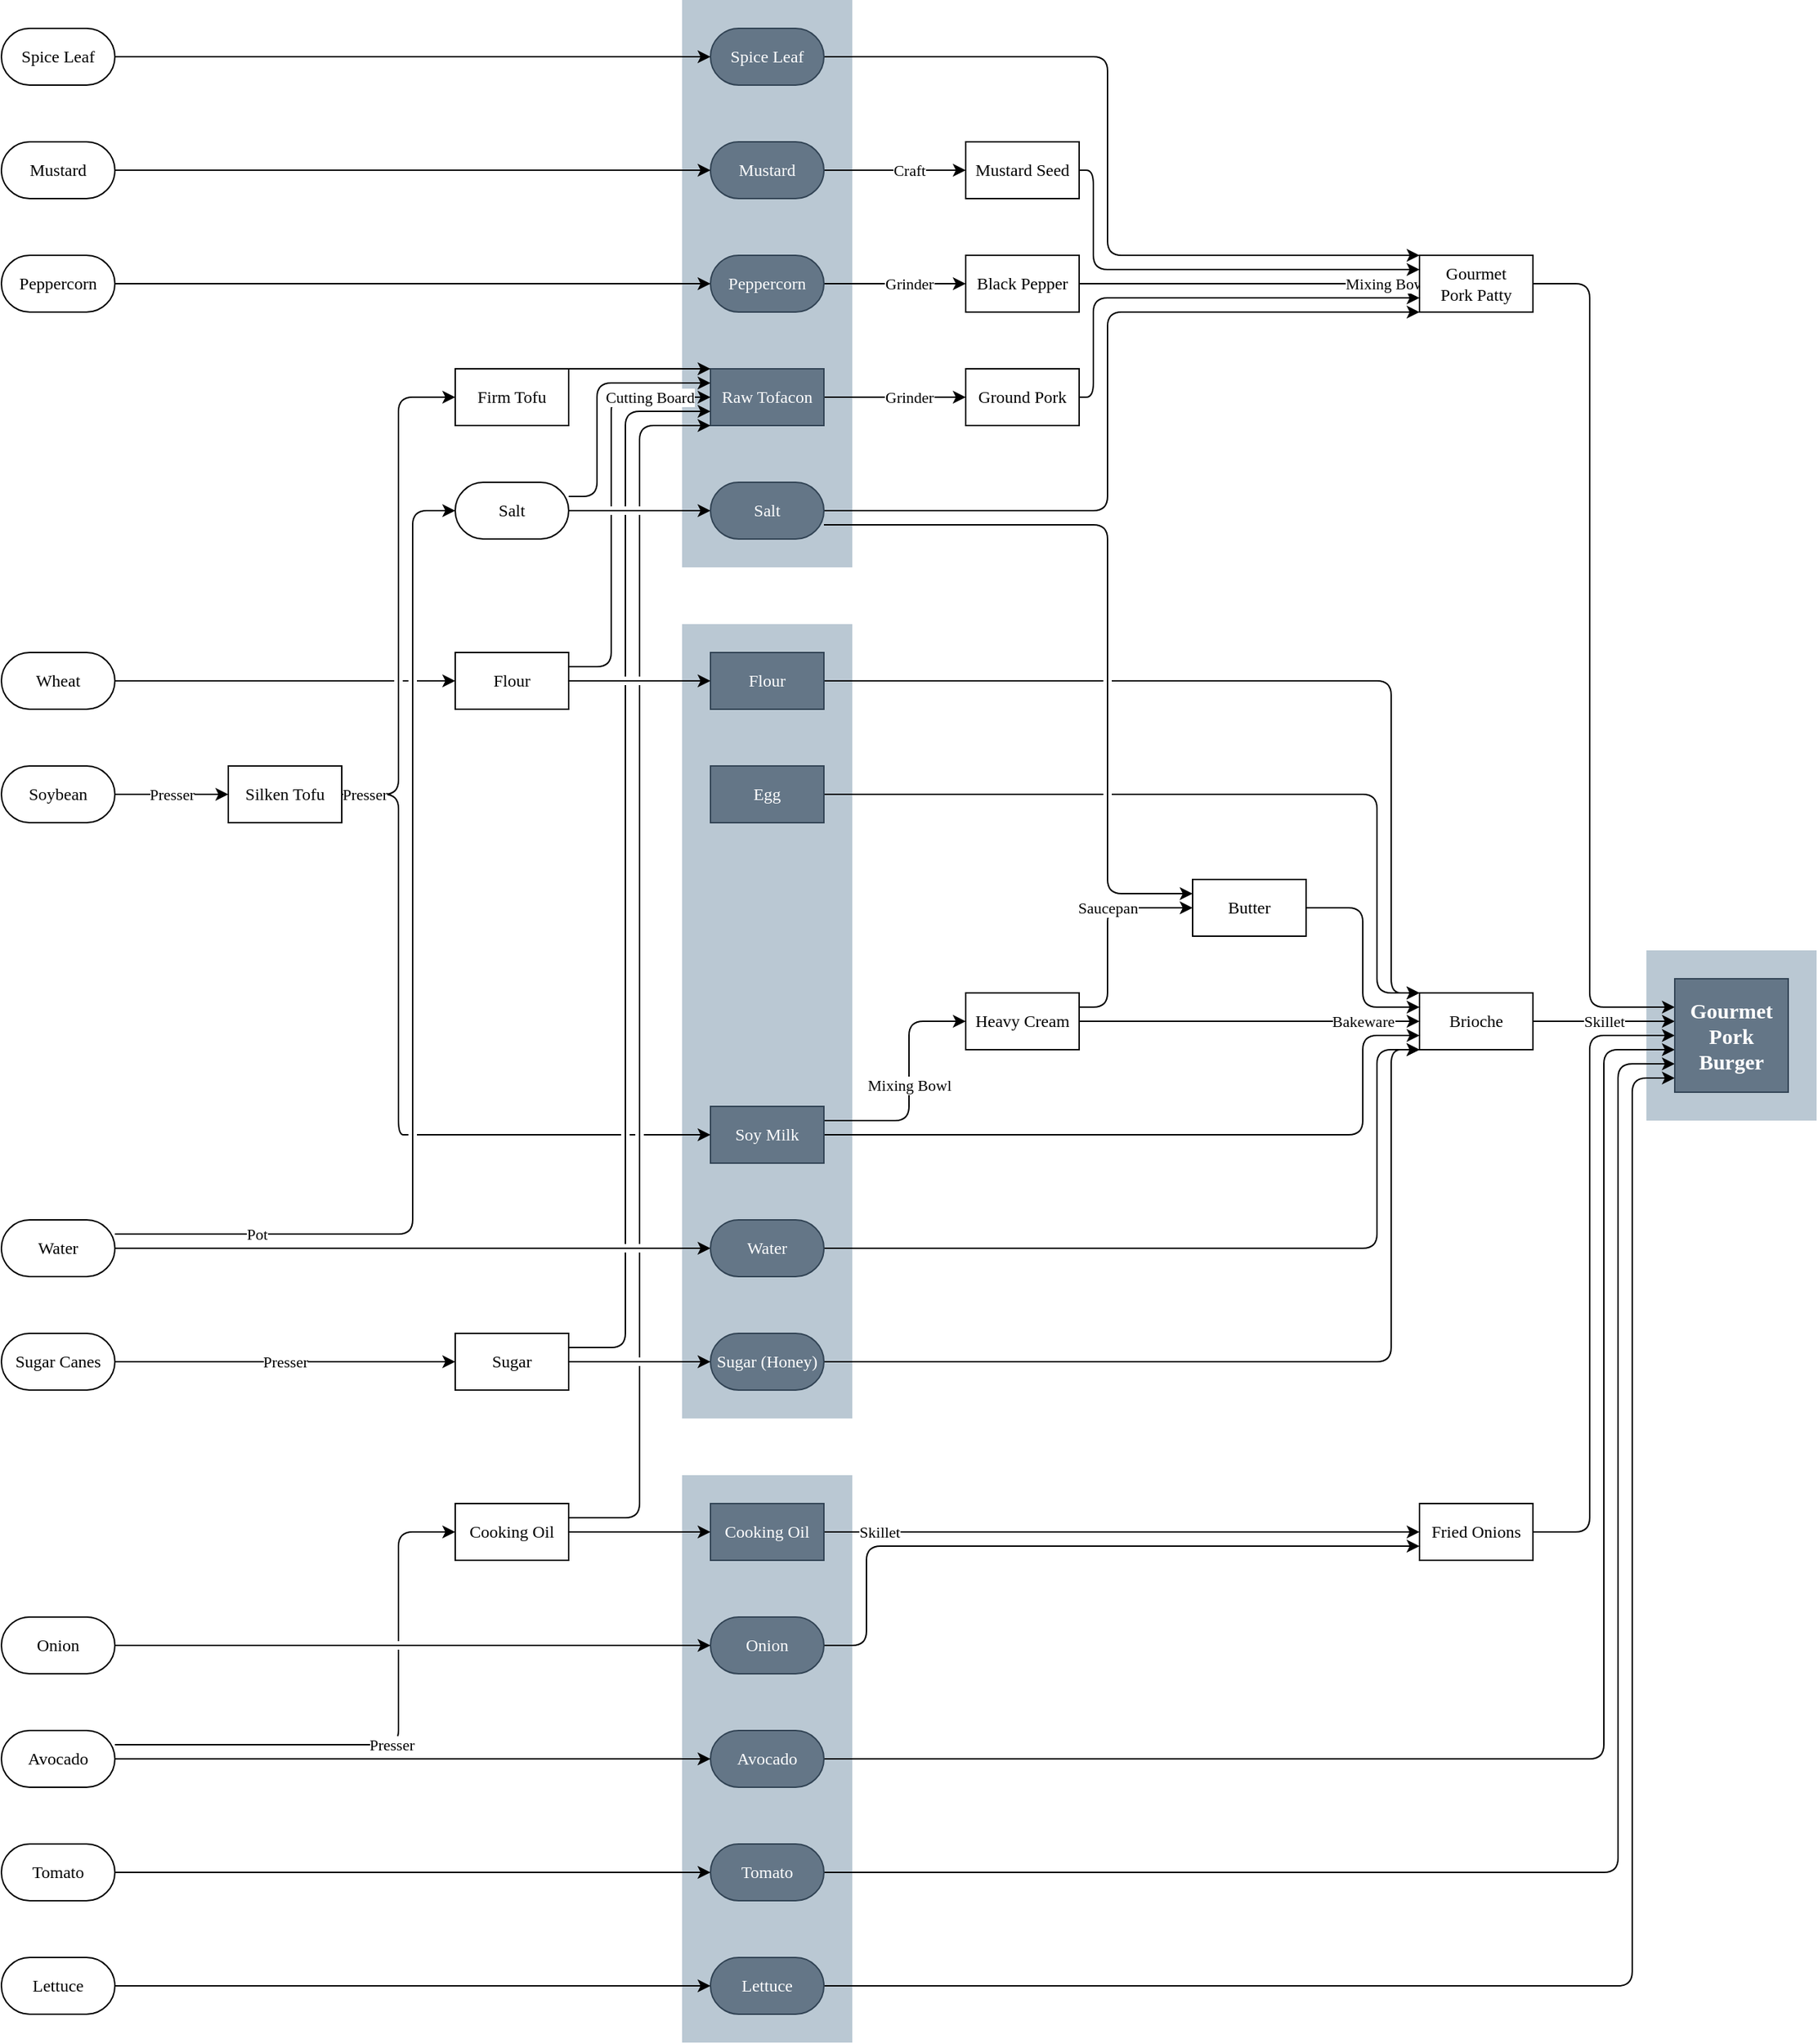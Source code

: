 <mxfile version="13.6.5" type="github" pages="2">
  <diagram id="0_YOr1Zk8zNWssAcoRDT" name="Page-1">
    <mxGraphModel dx="2827" dy="1191" grid="1" gridSize="10" guides="1" tooltips="1" connect="1" arrows="1" fold="1" page="1" pageScale="1" pageWidth="827" pageHeight="1169" math="0" shadow="0" extFonts="century gothic^https://fonts.googleapis.com/css?family=century+gothic">
      <root>
        <mxCell id="0" />
        <mxCell id="1" parent="0" />
        <mxCell id="-iTeWCBVYYt1tYyRLS01-26" value="" style="rounded=0;whiteSpace=wrap;html=1;fillColor=#bac8d3;strokeColor=none;fontFamily=century gothic;" parent="1" vertex="1">
          <mxGeometry x="-280" y="460" width="120" height="560" as="geometry" />
        </mxCell>
        <mxCell id="-iTeWCBVYYt1tYyRLS01-95" style="edgeStyle=orthogonalEdgeStyle;rounded=1;orthogonalLoop=1;jettySize=auto;html=1;fontFamily=century gothic;fontSize=11;jumpStyle=gap;" parent="1" source="-iTeWCBVYYt1tYyRLS01-75" target="-iTeWCBVYYt1tYyRLS01-19" edge="1">
          <mxGeometry relative="1" as="geometry" />
        </mxCell>
        <mxCell id="-iTeWCBVYYt1tYyRLS01-25" value="" style="rounded=0;whiteSpace=wrap;html=1;fillColor=#bac8d3;strokeColor=none;fontFamily=century gothic;" parent="1" vertex="1">
          <mxGeometry x="-280" y="20" width="120" height="400" as="geometry" />
        </mxCell>
        <mxCell id="-iTeWCBVYYt1tYyRLS01-96" style="edgeStyle=orthogonalEdgeStyle;rounded=1;orthogonalLoop=1;jettySize=auto;html=1;fontFamily=century gothic;fontSize=11;jumpStyle=gap;" parent="1" source="-iTeWCBVYYt1tYyRLS01-68" target="-iTeWCBVYYt1tYyRLS01-8" edge="1">
          <mxGeometry relative="1" as="geometry">
            <Array as="points">
              <mxPoint x="-340" y="380" />
              <mxPoint x="-340" y="380" />
            </Array>
          </mxGeometry>
        </mxCell>
        <mxCell id="-iTeWCBVYYt1tYyRLS01-46" value="" style="whiteSpace=wrap;html=1;aspect=fixed;fillColor=#bac8d3;strokeColor=none;fontFamily=century gothic;" parent="1" vertex="1">
          <mxGeometry x="400" y="690" width="120" height="120" as="geometry" />
        </mxCell>
        <mxCell id="-iTeWCBVYYt1tYyRLS01-28" value="" style="rounded=0;whiteSpace=wrap;html=1;fillColor=#bac8d3;strokeColor=none;fontFamily=century gothic;" parent="1" vertex="1">
          <mxGeometry x="-280" y="1060" width="120" height="400" as="geometry" />
        </mxCell>
        <mxCell id="02abt6Ju4ip0T6dvX8xv-6" style="edgeStyle=orthogonalEdgeStyle;rounded=1;orthogonalLoop=1;jettySize=auto;html=1;" parent="1" source="-iTeWCBVYYt1tYyRLS01-1" target="-iTeWCBVYYt1tYyRLS01-24" edge="1">
          <mxGeometry relative="1" as="geometry">
            <Array as="points">
              <mxPoint x="10" y="300" />
              <mxPoint x="10" y="230" />
            </Array>
          </mxGeometry>
        </mxCell>
        <mxCell id="-iTeWCBVYYt1tYyRLS01-1" value="&lt;div&gt;Ground Pork&lt;/div&gt;" style="rounded=0;whiteSpace=wrap;html=1;fontFamily=century gothic;" parent="1" vertex="1">
          <mxGeometry x="-80" y="280" width="80" height="40" as="geometry" />
        </mxCell>
        <mxCell id="02abt6Ju4ip0T6dvX8xv-5" value="Mixing Bowl" style="edgeStyle=orthogonalEdgeStyle;rounded=1;orthogonalLoop=1;jettySize=auto;html=1;fontFamily=century gothic;" parent="1" source="-iTeWCBVYYt1tYyRLS01-3" target="-iTeWCBVYYt1tYyRLS01-24" edge="1">
          <mxGeometry x="0.809" relative="1" as="geometry">
            <mxPoint as="offset" />
          </mxGeometry>
        </mxCell>
        <mxCell id="-iTeWCBVYYt1tYyRLS01-3" value="&lt;div&gt;Black Pepper&lt;/div&gt;" style="rounded=0;whiteSpace=wrap;html=1;fontFamily=century gothic;" parent="1" vertex="1">
          <mxGeometry x="-80" y="200" width="80" height="40" as="geometry" />
        </mxCell>
        <mxCell id="-iTeWCBVYYt1tYyRLS01-89" style="edgeStyle=orthogonalEdgeStyle;rounded=1;orthogonalLoop=1;jettySize=auto;html=1;fontFamily=century gothic;fontSize=11;jumpStyle=gap;" parent="1" source="-iTeWCBVYYt1tYyRLS01-8" target="-iTeWCBVYYt1tYyRLS01-11" edge="1">
          <mxGeometry relative="1" as="geometry">
            <Array as="points">
              <mxPoint x="20" y="390" />
              <mxPoint x="20" y="650" />
            </Array>
          </mxGeometry>
        </mxCell>
        <mxCell id="02abt6Ju4ip0T6dvX8xv-7" style="edgeStyle=orthogonalEdgeStyle;rounded=1;orthogonalLoop=1;jettySize=auto;html=1;entryX=0;entryY=1;entryDx=0;entryDy=0;" parent="1" source="-iTeWCBVYYt1tYyRLS01-8" target="-iTeWCBVYYt1tYyRLS01-24" edge="1">
          <mxGeometry relative="1" as="geometry">
            <Array as="points">
              <mxPoint x="20" y="380" />
              <mxPoint x="20" y="240" />
            </Array>
          </mxGeometry>
        </mxCell>
        <mxCell id="-iTeWCBVYYt1tYyRLS01-8" value="Salt" style="rounded=1;whiteSpace=wrap;html=1;arcSize=50;fillColor=#647687;strokeColor=#314354;fontColor=#ffffff;fontFamily=century gothic;" parent="1" vertex="1">
          <mxGeometry x="-260" y="360" width="80" height="40" as="geometry" />
        </mxCell>
        <mxCell id="-iTeWCBVYYt1tYyRLS01-38" style="edgeStyle=orthogonalEdgeStyle;rounded=1;orthogonalLoop=1;jettySize=auto;html=1;fontFamily=century gothic;jumpStyle=gap;" parent="1" source="-iTeWCBVYYt1tYyRLS01-9" target="-iTeWCBVYYt1tYyRLS01-34" edge="1">
          <mxGeometry relative="1" as="geometry">
            <Array as="points">
              <mxPoint x="220" y="500" />
              <mxPoint x="220" y="720" />
            </Array>
          </mxGeometry>
        </mxCell>
        <mxCell id="-iTeWCBVYYt1tYyRLS01-9" value="Flour" style="rounded=0;whiteSpace=wrap;html=1;fillColor=#647687;strokeColor=#314354;fontColor=#ffffff;fontFamily=century gothic;" parent="1" vertex="1">
          <mxGeometry x="-260" y="480" width="80" height="40" as="geometry" />
        </mxCell>
        <mxCell id="-iTeWCBVYYt1tYyRLS01-37" style="edgeStyle=orthogonalEdgeStyle;rounded=1;orthogonalLoop=1;jettySize=auto;html=1;fontFamily=century gothic;jumpStyle=gap;" parent="1" source="-iTeWCBVYYt1tYyRLS01-10" target="-iTeWCBVYYt1tYyRLS01-34" edge="1">
          <mxGeometry relative="1" as="geometry">
            <Array as="points">
              <mxPoint x="210" y="580" />
              <mxPoint x="210" y="720" />
            </Array>
          </mxGeometry>
        </mxCell>
        <mxCell id="-iTeWCBVYYt1tYyRLS01-10" value="Egg" style="rounded=0;whiteSpace=wrap;html=1;fillColor=#647687;strokeColor=#314354;fontColor=#ffffff;fontFamily=century gothic;" parent="1" vertex="1">
          <mxGeometry x="-260" y="560" width="80" height="40" as="geometry" />
        </mxCell>
        <mxCell id="-iTeWCBVYYt1tYyRLS01-36" style="edgeStyle=orthogonalEdgeStyle;rounded=1;orthogonalLoop=1;jettySize=auto;html=1;fontFamily=century gothic;jumpStyle=gap;" parent="1" source="-iTeWCBVYYt1tYyRLS01-11" target="-iTeWCBVYYt1tYyRLS01-34" edge="1">
          <mxGeometry relative="1" as="geometry">
            <Array as="points">
              <mxPoint x="200" y="660" />
              <mxPoint x="200" y="730" />
            </Array>
          </mxGeometry>
        </mxCell>
        <mxCell id="-iTeWCBVYYt1tYyRLS01-11" value="Butter" style="rounded=0;whiteSpace=wrap;html=1;fontFamily=century gothic;" parent="1" vertex="1">
          <mxGeometry x="80" y="640" width="80" height="40" as="geometry" />
        </mxCell>
        <mxCell id="-iTeWCBVYYt1tYyRLS01-35" value="Bakeware" style="edgeStyle=orthogonalEdgeStyle;rounded=1;orthogonalLoop=1;jettySize=auto;html=1;fontFamily=century gothic;jumpStyle=gap;" parent="1" source="-iTeWCBVYYt1tYyRLS01-12" target="-iTeWCBVYYt1tYyRLS01-34" edge="1">
          <mxGeometry x="0.667" relative="1" as="geometry">
            <mxPoint as="offset" />
          </mxGeometry>
        </mxCell>
        <mxCell id="-iTeWCBVYYt1tYyRLS01-88" value="Saucepan" style="edgeStyle=orthogonalEdgeStyle;rounded=1;orthogonalLoop=1;jettySize=auto;html=1;fontFamily=century gothic;fontSize=11;jumpStyle=gap;" parent="1" source="-iTeWCBVYYt1tYyRLS01-12" target="-iTeWCBVYYt1tYyRLS01-11" edge="1">
          <mxGeometry x="0.2" relative="1" as="geometry">
            <Array as="points">
              <mxPoint x="20" y="730" />
              <mxPoint x="20" y="660" />
            </Array>
            <mxPoint as="offset" />
          </mxGeometry>
        </mxCell>
        <mxCell id="-iTeWCBVYYt1tYyRLS01-12" value="Heavy Cream" style="rounded=0;whiteSpace=wrap;html=1;fontFamily=century gothic;" parent="1" vertex="1">
          <mxGeometry x="-80" y="720" width="80" height="40" as="geometry" />
        </mxCell>
        <mxCell id="-iTeWCBVYYt1tYyRLS01-39" style="edgeStyle=orthogonalEdgeStyle;rounded=1;orthogonalLoop=1;jettySize=auto;html=1;fontFamily=century gothic;jumpStyle=gap;" parent="1" source="-iTeWCBVYYt1tYyRLS01-13" target="-iTeWCBVYYt1tYyRLS01-34" edge="1">
          <mxGeometry relative="1" as="geometry">
            <Array as="points">
              <mxPoint x="200" y="820" />
              <mxPoint x="200" y="750" />
            </Array>
          </mxGeometry>
        </mxCell>
        <mxCell id="-iTeWCBVYYt1tYyRLS01-87" value="Mixing Bowl" style="edgeStyle=orthogonalEdgeStyle;rounded=1;orthogonalLoop=1;jettySize=auto;html=1;fontFamily=century gothic;fontSize=11;jumpStyle=gap;" parent="1" source="-iTeWCBVYYt1tYyRLS01-13" target="-iTeWCBVYYt1tYyRLS01-12" edge="1">
          <mxGeometry relative="1" as="geometry">
            <Array as="points">
              <mxPoint x="-120" y="810" />
              <mxPoint x="-120" y="740" />
            </Array>
          </mxGeometry>
        </mxCell>
        <mxCell id="-iTeWCBVYYt1tYyRLS01-13" value="Soy Milk" style="rounded=0;whiteSpace=wrap;html=1;fillColor=#647687;strokeColor=#314354;fontColor=#ffffff;fontFamily=century gothic;" parent="1" vertex="1">
          <mxGeometry x="-260" y="800" width="80" height="40" as="geometry" />
        </mxCell>
        <mxCell id="-iTeWCBVYYt1tYyRLS01-41" style="edgeStyle=orthogonalEdgeStyle;rounded=1;orthogonalLoop=1;jettySize=auto;html=1;fontFamily=century gothic;jumpStyle=gap;" parent="1" source="-iTeWCBVYYt1tYyRLS01-91" target="-iTeWCBVYYt1tYyRLS01-34" edge="1">
          <mxGeometry relative="1" as="geometry">
            <mxPoint x="-180" y="980" as="sourcePoint" />
            <Array as="points">
              <mxPoint x="220" y="980" />
              <mxPoint x="220" y="760" />
            </Array>
          </mxGeometry>
        </mxCell>
        <mxCell id="-iTeWCBVYYt1tYyRLS01-44" style="edgeStyle=orthogonalEdgeStyle;rounded=1;orthogonalLoop=1;jettySize=auto;html=1;fontFamily=century gothic;jumpStyle=gap;" parent="1" source="-iTeWCBVYYt1tYyRLS01-16" target="-iTeWCBVYYt1tYyRLS01-42" edge="1">
          <mxGeometry relative="1" as="geometry">
            <Array as="points">
              <mxPoint x="60" y="1100" />
              <mxPoint x="60" y="1100" />
            </Array>
          </mxGeometry>
        </mxCell>
        <mxCell id="-iTeWCBVYYt1tYyRLS01-16" value="Cooking Oil" style="rounded=0;whiteSpace=wrap;html=1;fillColor=#647687;strokeColor=#314354;fontColor=#ffffff;fontFamily=century gothic;" parent="1" vertex="1">
          <mxGeometry x="-260" y="1080" width="80" height="40" as="geometry" />
        </mxCell>
        <mxCell id="-iTeWCBVYYt1tYyRLS01-40" style="edgeStyle=orthogonalEdgeStyle;rounded=1;orthogonalLoop=1;jettySize=auto;html=1;fontFamily=century gothic;jumpStyle=gap;" parent="1" source="-iTeWCBVYYt1tYyRLS01-19" target="-iTeWCBVYYt1tYyRLS01-34" edge="1">
          <mxGeometry relative="1" as="geometry">
            <Array as="points">
              <mxPoint x="210" y="900" />
              <mxPoint x="210" y="760" />
            </Array>
          </mxGeometry>
        </mxCell>
        <mxCell id="-iTeWCBVYYt1tYyRLS01-19" value="Water" style="rounded=1;whiteSpace=wrap;html=1;arcSize=50;fillColor=#647687;strokeColor=#314354;fontColor=#ffffff;fontFamily=century gothic;" parent="1" vertex="1">
          <mxGeometry x="-260" y="880" width="80" height="40" as="geometry" />
        </mxCell>
        <mxCell id="-iTeWCBVYYt1tYyRLS01-43" value="Skillet" style="edgeStyle=orthogonalEdgeStyle;rounded=1;orthogonalLoop=1;jettySize=auto;html=1;fontFamily=century gothic;jumpStyle=gap;" parent="1" source="-iTeWCBVYYt1tYyRLS01-20" target="-iTeWCBVYYt1tYyRLS01-42" edge="1">
          <mxGeometry x="-0.551" y="10" relative="1" as="geometry">
            <Array as="points">
              <mxPoint x="-150" y="1180" />
              <mxPoint x="-150" y="1110" />
            </Array>
            <mxPoint x="-1" as="offset" />
          </mxGeometry>
        </mxCell>
        <mxCell id="-iTeWCBVYYt1tYyRLS01-20" value="Onion" style="rounded=1;whiteSpace=wrap;html=1;arcSize=50;fillColor=#647687;strokeColor=#314354;fontColor=#ffffff;fontFamily=century gothic;" parent="1" vertex="1">
          <mxGeometry x="-260" y="1160" width="80" height="40" as="geometry" />
        </mxCell>
        <mxCell id="-iTeWCBVYYt1tYyRLS01-52" style="edgeStyle=orthogonalEdgeStyle;rounded=1;orthogonalLoop=1;jettySize=auto;html=1;fontFamily=century gothic;fontSize=15;jumpStyle=gap;" parent="1" source="-iTeWCBVYYt1tYyRLS01-21" target="-iTeWCBVYYt1tYyRLS01-48" edge="1">
          <mxGeometry relative="1" as="geometry">
            <Array as="points">
              <mxPoint x="370" y="1260" />
              <mxPoint x="370" y="760" />
            </Array>
          </mxGeometry>
        </mxCell>
        <mxCell id="-iTeWCBVYYt1tYyRLS01-21" value="Avocado" style="rounded=1;whiteSpace=wrap;html=1;arcSize=50;fillColor=#647687;strokeColor=#314354;fontColor=#ffffff;fontFamily=century gothic;" parent="1" vertex="1">
          <mxGeometry x="-260" y="1240" width="80" height="40" as="geometry" />
        </mxCell>
        <mxCell id="-iTeWCBVYYt1tYyRLS01-53" style="edgeStyle=orthogonalEdgeStyle;rounded=1;orthogonalLoop=1;jettySize=auto;html=1;fontFamily=century gothic;fontSize=15;jumpStyle=gap;" parent="1" source="-iTeWCBVYYt1tYyRLS01-22" target="-iTeWCBVYYt1tYyRLS01-48" edge="1">
          <mxGeometry relative="1" as="geometry">
            <Array as="points">
              <mxPoint x="380" y="1340" />
              <mxPoint x="380" y="770" />
            </Array>
          </mxGeometry>
        </mxCell>
        <mxCell id="-iTeWCBVYYt1tYyRLS01-22" value="Tomato" style="rounded=1;whiteSpace=wrap;html=1;arcSize=50;fillColor=#647687;strokeColor=#314354;fontColor=#ffffff;fontFamily=century gothic;" parent="1" vertex="1">
          <mxGeometry x="-260" y="1320" width="80" height="40" as="geometry" />
        </mxCell>
        <mxCell id="-iTeWCBVYYt1tYyRLS01-54" style="edgeStyle=orthogonalEdgeStyle;rounded=1;orthogonalLoop=1;jettySize=auto;html=1;fontFamily=century gothic;fontSize=15;jumpStyle=gap;" parent="1" source="-iTeWCBVYYt1tYyRLS01-23" target="-iTeWCBVYYt1tYyRLS01-48" edge="1">
          <mxGeometry relative="1" as="geometry">
            <Array as="points">
              <mxPoint x="390" y="1420" />
              <mxPoint x="390" y="780" />
            </Array>
          </mxGeometry>
        </mxCell>
        <mxCell id="-iTeWCBVYYt1tYyRLS01-23" value="Lettuce" style="rounded=1;whiteSpace=wrap;html=1;arcSize=50;fillColor=#647687;strokeColor=#314354;fontColor=#ffffff;fontFamily=century gothic;" parent="1" vertex="1">
          <mxGeometry x="-260" y="1400" width="80" height="40" as="geometry" />
        </mxCell>
        <mxCell id="-iTeWCBVYYt1tYyRLS01-50" style="edgeStyle=orthogonalEdgeStyle;rounded=1;orthogonalLoop=1;jettySize=auto;html=1;fontFamily=century gothic;fontSize=15;jumpStyle=gap;" parent="1" source="-iTeWCBVYYt1tYyRLS01-24" target="-iTeWCBVYYt1tYyRLS01-48" edge="1">
          <mxGeometry relative="1" as="geometry">
            <Array as="points">
              <mxPoint x="360" y="220" />
              <mxPoint x="360" y="730" />
            </Array>
          </mxGeometry>
        </mxCell>
        <mxCell id="-iTeWCBVYYt1tYyRLS01-24" value="&lt;div&gt;Gourmet &lt;br&gt;&lt;/div&gt;&lt;div&gt;Pork Patty&lt;/div&gt;" style="rounded=0;whiteSpace=wrap;html=1;fontFamily=century gothic;" parent="1" vertex="1">
          <mxGeometry x="240" y="200" width="80" height="40" as="geometry" />
        </mxCell>
        <mxCell id="-iTeWCBVYYt1tYyRLS01-49" value="Skillet" style="edgeStyle=orthogonalEdgeStyle;rounded=1;orthogonalLoop=1;jettySize=auto;html=1;fontFamily=century gothic;fontSize=11;jumpStyle=gap;" parent="1" source="-iTeWCBVYYt1tYyRLS01-34" target="-iTeWCBVYYt1tYyRLS01-48" edge="1">
          <mxGeometry relative="1" as="geometry">
            <Array as="points">
              <mxPoint x="400" y="740" />
              <mxPoint x="400" y="740" />
            </Array>
          </mxGeometry>
        </mxCell>
        <mxCell id="-iTeWCBVYYt1tYyRLS01-34" value="Brioche" style="rounded=0;whiteSpace=wrap;html=1;fontFamily=century gothic;" parent="1" vertex="1">
          <mxGeometry x="240" y="720" width="80" height="40" as="geometry" />
        </mxCell>
        <mxCell id="-iTeWCBVYYt1tYyRLS01-51" value="" style="edgeStyle=orthogonalEdgeStyle;rounded=1;orthogonalLoop=1;jettySize=auto;html=1;fontFamily=century gothic;fontSize=15;jumpStyle=gap;" parent="1" source="-iTeWCBVYYt1tYyRLS01-42" target="-iTeWCBVYYt1tYyRLS01-48" edge="1">
          <mxGeometry relative="1" as="geometry">
            <Array as="points">
              <mxPoint x="360" y="1100" />
              <mxPoint x="360" y="750" />
            </Array>
          </mxGeometry>
        </mxCell>
        <mxCell id="-iTeWCBVYYt1tYyRLS01-42" value="Fried Onions" style="rounded=0;whiteSpace=wrap;html=1;fontFamily=century gothic;" parent="1" vertex="1">
          <mxGeometry x="240" y="1080" width="80" height="40" as="geometry" />
        </mxCell>
        <mxCell id="-iTeWCBVYYt1tYyRLS01-48" value="&lt;div&gt;Gourmet &lt;br&gt;&lt;/div&gt;&lt;div&gt;Pork &lt;br&gt;&lt;/div&gt;&lt;div&gt;Burger&lt;/div&gt;" style="whiteSpace=wrap;html=1;aspect=fixed;fillColor=#647687;strokeColor=#314354;fontColor=#ffffff;fontFamily=century gothic;fontSize=15;fontStyle=1" parent="1" vertex="1">
          <mxGeometry x="420" y="710" width="80" height="80" as="geometry" />
        </mxCell>
        <mxCell id="-iTeWCBVYYt1tYyRLS01-58" value="Grinder" style="edgeStyle=orthogonalEdgeStyle;rounded=1;orthogonalLoop=1;jettySize=auto;html=1;fontFamily=century gothic;fontSize=11;jumpStyle=gap;" parent="1" source="-iTeWCBVYYt1tYyRLS01-56" target="-iTeWCBVYYt1tYyRLS01-1" edge="1">
          <mxGeometry x="0.2" relative="1" as="geometry">
            <mxPoint as="offset" />
          </mxGeometry>
        </mxCell>
        <mxCell id="-iTeWCBVYYt1tYyRLS01-56" value="Raw Tofacon" style="rounded=0;whiteSpace=wrap;html=1;fontFamily=century gothic;fillColor=#647687;strokeColor=#314354;fontColor=#ffffff;" parent="1" vertex="1">
          <mxGeometry x="-260" y="280" width="80" height="40" as="geometry" />
        </mxCell>
        <mxCell id="02abt6Ju4ip0T6dvX8xv-3" style="edgeStyle=orthogonalEdgeStyle;rounded=1;orthogonalLoop=1;jettySize=auto;html=1;entryX=0;entryY=0;entryDx=0;entryDy=0;" parent="1" source="-iTeWCBVYYt1tYyRLS01-57" target="-iTeWCBVYYt1tYyRLS01-24" edge="1">
          <mxGeometry relative="1" as="geometry">
            <Array as="points">
              <mxPoint x="20" y="60" />
              <mxPoint x="20" y="200" />
            </Array>
          </mxGeometry>
        </mxCell>
        <mxCell id="-iTeWCBVYYt1tYyRLS01-57" value="Spice Leaf" style="rounded=1;whiteSpace=wrap;html=1;arcSize=50;fillColor=#647687;strokeColor=#314354;fontColor=#ffffff;fontFamily=century gothic;" parent="1" vertex="1">
          <mxGeometry x="-260" y="40" width="80" height="40" as="geometry" />
        </mxCell>
        <mxCell id="-iTeWCBVYYt1tYyRLS01-60" value="Grinder" style="edgeStyle=orthogonalEdgeStyle;rounded=1;orthogonalLoop=1;jettySize=auto;html=1;fontFamily=century gothic;fontSize=11;jumpStyle=gap;" parent="1" source="-iTeWCBVYYt1tYyRLS01-114" target="-iTeWCBVYYt1tYyRLS01-3" edge="1">
          <mxGeometry x="0.2" relative="1" as="geometry">
            <mxPoint x="-200" y="220" as="sourcePoint" />
            <mxPoint as="offset" />
          </mxGeometry>
        </mxCell>
        <mxCell id="-iTeWCBVYYt1tYyRLS01-62" value="Craft" style="edgeStyle=orthogonalEdgeStyle;rounded=1;orthogonalLoop=1;jettySize=auto;html=1;fontFamily=century gothic;fontSize=11;jumpStyle=gap;" parent="1" source="-iTeWCBVYYt1tYyRLS01-84" target="-iTeWCBVYYt1tYyRLS01-5" edge="1">
          <mxGeometry x="0.2" relative="1" as="geometry">
            <mxPoint x="-370" y="140" as="sourcePoint" />
            <mxPoint as="offset" />
          </mxGeometry>
        </mxCell>
        <mxCell id="-iTeWCBVYYt1tYyRLS01-69" value="" style="edgeStyle=orthogonalEdgeStyle;rounded=1;orthogonalLoop=1;jettySize=auto;html=1;fontFamily=century gothic;fontSize=11;jumpStyle=gap;" parent="1" source="-iTeWCBVYYt1tYyRLS01-63" target="-iTeWCBVYYt1tYyRLS01-56" edge="1">
          <mxGeometry x="0.75" relative="1" as="geometry">
            <Array as="points">
              <mxPoint x="-350" y="280" />
              <mxPoint x="-350" y="280" />
            </Array>
            <mxPoint as="offset" />
          </mxGeometry>
        </mxCell>
        <mxCell id="-iTeWCBVYYt1tYyRLS01-63" value="Firm Tofu" style="rounded=0;whiteSpace=wrap;html=1;fontFamily=century gothic;" parent="1" vertex="1">
          <mxGeometry x="-440" y="280" width="80" height="40" as="geometry" />
        </mxCell>
        <mxCell id="-iTeWCBVYYt1tYyRLS01-118" style="edgeStyle=orthogonalEdgeStyle;rounded=1;jumpStyle=gap;orthogonalLoop=1;jettySize=auto;html=1;fontFamily=century gothic;fontSize=11;" parent="1" source="-iTeWCBVYYt1tYyRLS01-66" target="-iTeWCBVYYt1tYyRLS01-9" edge="1">
          <mxGeometry relative="1" as="geometry" />
        </mxCell>
        <mxCell id="-iTeWCBVYYt1tYyRLS01-66" value="Flour" style="rounded=0;whiteSpace=wrap;html=1;fontFamily=century gothic;" parent="1" vertex="1">
          <mxGeometry x="-440" y="480" width="80" height="40" as="geometry" />
        </mxCell>
        <mxCell id="-iTeWCBVYYt1tYyRLS01-73" style="edgeStyle=orthogonalEdgeStyle;rounded=1;orthogonalLoop=1;jettySize=auto;html=1;fontFamily=century gothic;fontSize=11;jumpStyle=gap;" parent="1" source="-iTeWCBVYYt1tYyRLS01-67" target="-iTeWCBVYYt1tYyRLS01-56" edge="1">
          <mxGeometry relative="1" as="geometry">
            <Array as="points">
              <mxPoint x="-320" y="970" />
              <mxPoint x="-320" y="310" />
            </Array>
          </mxGeometry>
        </mxCell>
        <mxCell id="-iTeWCBVYYt1tYyRLS01-71" value="" style="edgeStyle=orthogonalEdgeStyle;rounded=1;orthogonalLoop=1;jettySize=auto;html=1;fontFamily=century gothic;fontSize=11;jumpStyle=gap;" parent="1" source="-iTeWCBVYYt1tYyRLS01-68" target="-iTeWCBVYYt1tYyRLS01-56" edge="1">
          <mxGeometry x="0.795" relative="1" as="geometry">
            <Array as="points">
              <mxPoint x="-340" y="370" />
              <mxPoint x="-340" y="290" />
            </Array>
            <mxPoint as="offset" />
          </mxGeometry>
        </mxCell>
        <mxCell id="-iTeWCBVYYt1tYyRLS01-68" value="Salt" style="rounded=1;whiteSpace=wrap;html=1;arcSize=50;fontFamily=century gothic;" parent="1" vertex="1">
          <mxGeometry x="-440" y="360" width="80" height="40" as="geometry" />
        </mxCell>
        <mxCell id="-iTeWCBVYYt1tYyRLS01-97" value="Pot" style="edgeStyle=orthogonalEdgeStyle;rounded=1;orthogonalLoop=1;jettySize=auto;html=1;fontFamily=century gothic;fontSize=11;jumpStyle=gap;" parent="1" source="-iTeWCBVYYt1tYyRLS01-75" target="-iTeWCBVYYt1tYyRLS01-68" edge="1">
          <mxGeometry x="-0.733" relative="1" as="geometry">
            <Array as="points">
              <mxPoint x="-470" y="890" />
              <mxPoint x="-470" y="380" />
            </Array>
            <mxPoint as="offset" />
          </mxGeometry>
        </mxCell>
        <mxCell id="-iTeWCBVYYt1tYyRLS01-75" value="Water" style="rounded=1;whiteSpace=wrap;html=1;arcSize=50;fontFamily=century gothic;" parent="1" vertex="1">
          <mxGeometry x="-760" y="880" width="80" height="40" as="geometry" />
        </mxCell>
        <mxCell id="-iTeWCBVYYt1tYyRLS01-76" value="Soybean" style="rounded=1;whiteSpace=wrap;html=1;arcSize=50;fontFamily=century gothic;" parent="1" vertex="1">
          <mxGeometry x="-760" y="560" width="80" height="40" as="geometry" />
        </mxCell>
        <mxCell id="-iTeWCBVYYt1tYyRLS01-77" value="Presser" style="edgeStyle=orthogonalEdgeStyle;rounded=1;orthogonalLoop=1;jettySize=auto;html=1;startSize=0;jumpStyle=gap;fontFamily=century gothic;" parent="1" source="-iTeWCBVYYt1tYyRLS01-76" target="-iTeWCBVYYt1tYyRLS01-79" edge="1">
          <mxGeometry relative="1" as="geometry">
            <mxPoint x="-680" y="620" as="sourcePoint" />
          </mxGeometry>
        </mxCell>
        <mxCell id="-iTeWCBVYYt1tYyRLS01-78" style="edgeStyle=orthogonalEdgeStyle;rounded=1;orthogonalLoop=1;jettySize=auto;html=1;startSize=0;jumpStyle=gap;fontFamily=century gothic;" parent="1" source="-iTeWCBVYYt1tYyRLS01-79" target="-iTeWCBVYYt1tYyRLS01-63" edge="1">
          <mxGeometry relative="1" as="geometry">
            <mxPoint x="-499.941" y="340" as="targetPoint" />
            <Array as="points">
              <mxPoint x="-480" y="580" />
              <mxPoint x="-480" y="300" />
            </Array>
          </mxGeometry>
        </mxCell>
        <mxCell id="-iTeWCBVYYt1tYyRLS01-79" value="Silken Tofu" style="rounded=0;whiteSpace=wrap;html=1;startSize=0;fontFamily=century gothic;" parent="1" vertex="1">
          <mxGeometry x="-600" y="560" width="80" height="40" as="geometry" />
        </mxCell>
        <mxCell id="-iTeWCBVYYt1tYyRLS01-84" value="Mustard" style="rounded=1;whiteSpace=wrap;html=1;arcSize=50;fontFamily=century gothic;fillColor=#647687;strokeColor=#314354;fontColor=#ffffff;" parent="1" vertex="1">
          <mxGeometry x="-260" y="120" width="80" height="40" as="geometry" />
        </mxCell>
        <mxCell id="02abt6Ju4ip0T6dvX8xv-4" style="edgeStyle=orthogonalEdgeStyle;rounded=1;orthogonalLoop=1;jettySize=auto;html=1;entryX=0;entryY=0.25;entryDx=0;entryDy=0;" parent="1" source="-iTeWCBVYYt1tYyRLS01-5" target="-iTeWCBVYYt1tYyRLS01-24" edge="1">
          <mxGeometry relative="1" as="geometry">
            <Array as="points">
              <mxPoint x="10" y="140" />
              <mxPoint x="10" y="210" />
            </Array>
          </mxGeometry>
        </mxCell>
        <mxCell id="-iTeWCBVYYt1tYyRLS01-5" value="Mustard Seed" style="rounded=0;whiteSpace=wrap;html=1;fontFamily=century gothic;" parent="1" vertex="1">
          <mxGeometry x="-80" y="120" width="80" height="40" as="geometry" />
        </mxCell>
        <mxCell id="-iTeWCBVYYt1tYyRLS01-91" value="Sugar (Honey)" style="rounded=1;whiteSpace=wrap;html=1;arcSize=50;fillColor=#647687;strokeColor=#314354;fontColor=#ffffff;fontFamily=century gothic;" parent="1" vertex="1">
          <mxGeometry x="-260" y="960" width="80" height="40" as="geometry" />
        </mxCell>
        <mxCell id="-iTeWCBVYYt1tYyRLS01-94" value="" style="edgeStyle=orthogonalEdgeStyle;rounded=1;orthogonalLoop=1;jettySize=auto;html=1;fontFamily=century gothic;fontSize=11;jumpStyle=gap;" parent="1" source="-iTeWCBVYYt1tYyRLS01-67" target="-iTeWCBVYYt1tYyRLS01-91" edge="1">
          <mxGeometry x="-0.931" relative="1" as="geometry">
            <mxPoint as="offset" />
          </mxGeometry>
        </mxCell>
        <mxCell id="-iTeWCBVYYt1tYyRLS01-93" value="Sugar Canes" style="rounded=1;whiteSpace=wrap;html=1;arcSize=50;fontFamily=century gothic;" parent="1" vertex="1">
          <mxGeometry x="-760" y="960" width="80" height="40" as="geometry" />
        </mxCell>
        <mxCell id="-iTeWCBVYYt1tYyRLS01-108" style="edgeStyle=orthogonalEdgeStyle;rounded=1;orthogonalLoop=1;jettySize=auto;html=1;fontFamily=century gothic;fontSize=11;jumpStyle=gap;" parent="1" source="-iTeWCBVYYt1tYyRLS01-99" target="-iTeWCBVYYt1tYyRLS01-20" edge="1">
          <mxGeometry relative="1" as="geometry" />
        </mxCell>
        <mxCell id="-iTeWCBVYYt1tYyRLS01-99" value="Onion" style="rounded=1;whiteSpace=wrap;html=1;arcSize=50;fontFamily=century gothic;" parent="1" vertex="1">
          <mxGeometry x="-760" y="1160" width="80" height="40" as="geometry" />
        </mxCell>
        <mxCell id="-iTeWCBVYYt1tYyRLS01-105" value="Presser" style="edgeStyle=orthogonalEdgeStyle;rounded=1;orthogonalLoop=1;jettySize=auto;html=1;fontFamily=century gothic;fontSize=11;jumpStyle=gap;" parent="1" source="-iTeWCBVYYt1tYyRLS01-100" target="-iTeWCBVYYt1tYyRLS01-103" edge="1">
          <mxGeometry relative="1" as="geometry">
            <Array as="points">
              <mxPoint x="-480" y="1250" />
              <mxPoint x="-480" y="1100" />
            </Array>
          </mxGeometry>
        </mxCell>
        <mxCell id="-iTeWCBVYYt1tYyRLS01-109" style="edgeStyle=orthogonalEdgeStyle;rounded=1;orthogonalLoop=1;jettySize=auto;html=1;fontFamily=century gothic;fontSize=11;jumpStyle=gap;" parent="1" source="-iTeWCBVYYt1tYyRLS01-100" target="-iTeWCBVYYt1tYyRLS01-21" edge="1">
          <mxGeometry relative="1" as="geometry" />
        </mxCell>
        <mxCell id="-iTeWCBVYYt1tYyRLS01-100" value="Avocado" style="rounded=1;whiteSpace=wrap;html=1;arcSize=50;fontFamily=century gothic;" parent="1" vertex="1">
          <mxGeometry x="-760" y="1240" width="80" height="40" as="geometry" />
        </mxCell>
        <mxCell id="-iTeWCBVYYt1tYyRLS01-110" style="edgeStyle=orthogonalEdgeStyle;rounded=1;orthogonalLoop=1;jettySize=auto;html=1;fontFamily=century gothic;fontSize=11;jumpStyle=gap;" parent="1" source="-iTeWCBVYYt1tYyRLS01-101" target="-iTeWCBVYYt1tYyRLS01-22" edge="1">
          <mxGeometry relative="1" as="geometry" />
        </mxCell>
        <mxCell id="-iTeWCBVYYt1tYyRLS01-101" value="Tomato" style="rounded=1;whiteSpace=wrap;html=1;arcSize=50;fontFamily=century gothic;" parent="1" vertex="1">
          <mxGeometry x="-760" y="1320" width="80" height="40" as="geometry" />
        </mxCell>
        <mxCell id="-iTeWCBVYYt1tYyRLS01-111" style="edgeStyle=orthogonalEdgeStyle;rounded=1;orthogonalLoop=1;jettySize=auto;html=1;fontFamily=century gothic;fontSize=11;jumpStyle=gap;" parent="1" source="-iTeWCBVYYt1tYyRLS01-102" target="-iTeWCBVYYt1tYyRLS01-23" edge="1">
          <mxGeometry relative="1" as="geometry" />
        </mxCell>
        <mxCell id="-iTeWCBVYYt1tYyRLS01-102" value="Lettuce" style="rounded=1;whiteSpace=wrap;html=1;arcSize=50;fontFamily=century gothic;" parent="1" vertex="1">
          <mxGeometry x="-760" y="1400" width="80" height="40" as="geometry" />
        </mxCell>
        <mxCell id="-iTeWCBVYYt1tYyRLS01-106" style="edgeStyle=orthogonalEdgeStyle;rounded=1;orthogonalLoop=1;jettySize=auto;html=1;fontFamily=century gothic;fontSize=11;jumpStyle=gap;" parent="1" source="-iTeWCBVYYt1tYyRLS01-103" target="-iTeWCBVYYt1tYyRLS01-16" edge="1">
          <mxGeometry relative="1" as="geometry" />
        </mxCell>
        <mxCell id="-iTeWCBVYYt1tYyRLS01-107" style="edgeStyle=orthogonalEdgeStyle;rounded=1;orthogonalLoop=1;jettySize=auto;html=1;fontFamily=century gothic;fontSize=11;jumpStyle=gap;" parent="1" source="-iTeWCBVYYt1tYyRLS01-103" target="-iTeWCBVYYt1tYyRLS01-56" edge="1">
          <mxGeometry relative="1" as="geometry">
            <Array as="points">
              <mxPoint x="-310" y="1090" />
              <mxPoint x="-310" y="320" />
            </Array>
          </mxGeometry>
        </mxCell>
        <mxCell id="-iTeWCBVYYt1tYyRLS01-103" value="Cooking Oil" style="rounded=0;whiteSpace=wrap;html=1;fontFamily=century gothic;" parent="1" vertex="1">
          <mxGeometry x="-440" y="1080" width="80" height="40" as="geometry" />
        </mxCell>
        <mxCell id="-iTeWCBVYYt1tYyRLS01-114" value="Peppercorn" style="rounded=1;whiteSpace=wrap;html=1;arcSize=50;fontFamily=century gothic;fillColor=#647687;strokeColor=#314354;fontColor=#ffffff;" parent="1" vertex="1">
          <mxGeometry x="-260" y="200" width="80" height="40" as="geometry" />
        </mxCell>
        <mxCell id="-iTeWCBVYYt1tYyRLS01-67" value="Sugar" style="rounded=0;whiteSpace=wrap;html=1;fontFamily=century gothic;" parent="1" vertex="1">
          <mxGeometry x="-440" y="960" width="80" height="40" as="geometry" />
        </mxCell>
        <mxCell id="-iTeWCBVYYt1tYyRLS01-115" value="Presser" style="edgeStyle=orthogonalEdgeStyle;rounded=1;orthogonalLoop=1;jettySize=auto;html=1;fontFamily=century gothic;fontSize=11;jumpStyle=gap;" parent="1" source="-iTeWCBVYYt1tYyRLS01-93" target="-iTeWCBVYYt1tYyRLS01-67" edge="1">
          <mxGeometry relative="1" as="geometry">
            <mxPoint x="-680" y="980" as="sourcePoint" />
            <mxPoint x="-100" y="980" as="targetPoint" />
            <mxPoint as="offset" />
          </mxGeometry>
        </mxCell>
        <mxCell id="-iTeWCBVYYt1tYyRLS01-117" style="edgeStyle=orthogonalEdgeStyle;rounded=1;jumpStyle=gap;orthogonalLoop=1;jettySize=auto;html=1;fontFamily=century gothic;fontSize=11;" parent="1" source="-iTeWCBVYYt1tYyRLS01-116" target="-iTeWCBVYYt1tYyRLS01-66" edge="1">
          <mxGeometry relative="1" as="geometry" />
        </mxCell>
        <mxCell id="-iTeWCBVYYt1tYyRLS01-116" value="Wheat" style="rounded=1;whiteSpace=wrap;html=1;arcSize=50;fontFamily=century gothic;" parent="1" vertex="1">
          <mxGeometry x="-760" y="480" width="80" height="40" as="geometry" />
        </mxCell>
        <mxCell id="-iTeWCBVYYt1tYyRLS01-72" value="Cutting Board" style="edgeStyle=orthogonalEdgeStyle;rounded=1;orthogonalLoop=1;jettySize=auto;html=1;fontFamily=century gothic;fontSize=11;jumpStyle=gap;" parent="1" source="-iTeWCBVYYt1tYyRLS01-66" target="-iTeWCBVYYt1tYyRLS01-56" edge="1">
          <mxGeometry x="0.704" relative="1" as="geometry">
            <Array as="points">
              <mxPoint x="-330" y="490" />
              <mxPoint x="-330" y="300" />
            </Array>
            <mxPoint as="offset" />
          </mxGeometry>
        </mxCell>
        <mxCell id="02abt6Ju4ip0T6dvX8xv-9" style="edgeStyle=orthogonalEdgeStyle;rounded=1;orthogonalLoop=1;jettySize=auto;html=1;" parent="1" source="02abt6Ju4ip0T6dvX8xv-1" target="-iTeWCBVYYt1tYyRLS01-57" edge="1">
          <mxGeometry relative="1" as="geometry" />
        </mxCell>
        <mxCell id="02abt6Ju4ip0T6dvX8xv-1" value="Spice Leaf" style="rounded=1;whiteSpace=wrap;html=1;arcSize=50;fontFamily=century gothic;" parent="1" vertex="1">
          <mxGeometry x="-760" y="40" width="80" height="40" as="geometry" />
        </mxCell>
        <mxCell id="02abt6Ju4ip0T6dvX8xv-8" style="edgeStyle=orthogonalEdgeStyle;rounded=1;orthogonalLoop=1;jettySize=auto;html=1;" parent="1" source="02abt6Ju4ip0T6dvX8xv-2" target="-iTeWCBVYYt1tYyRLS01-84" edge="1">
          <mxGeometry relative="1" as="geometry" />
        </mxCell>
        <mxCell id="02abt6Ju4ip0T6dvX8xv-2" value="Mustard" style="rounded=1;whiteSpace=wrap;html=1;arcSize=50;fontFamily=century gothic;" parent="1" vertex="1">
          <mxGeometry x="-760" y="120" width="80" height="40" as="geometry" />
        </mxCell>
        <mxCell id="-iTeWCBVYYt1tYyRLS01-82" value="Presser" style="edgeStyle=orthogonalEdgeStyle;rounded=1;orthogonalLoop=1;jettySize=auto;html=1;fontFamily=century gothic;fontSize=11;jumpStyle=gap;" parent="1" source="-iTeWCBVYYt1tYyRLS01-79" target="-iTeWCBVYYt1tYyRLS01-13" edge="1">
          <mxGeometry x="-0.939" relative="1" as="geometry">
            <mxPoint x="-440" y="620" as="targetPoint" />
            <Array as="points">
              <mxPoint x="-480" y="580" />
              <mxPoint x="-480" y="820" />
            </Array>
            <mxPoint as="offset" />
          </mxGeometry>
        </mxCell>
        <mxCell id="j_rF-0FTTqqNN7fK2HbE-2" style="edgeStyle=orthogonalEdgeStyle;rounded=1;jumpStyle=gap;orthogonalLoop=1;jettySize=auto;html=1;" edge="1" parent="1" source="j_rF-0FTTqqNN7fK2HbE-1" target="-iTeWCBVYYt1tYyRLS01-114">
          <mxGeometry relative="1" as="geometry" />
        </mxCell>
        <mxCell id="j_rF-0FTTqqNN7fK2HbE-1" value="Peppercorn" style="rounded=1;whiteSpace=wrap;html=1;arcSize=50;fontFamily=century gothic;" vertex="1" parent="1">
          <mxGeometry x="-760" y="200" width="80" height="40" as="geometry" />
        </mxCell>
      </root>
    </mxGraphModel>
  </diagram>
  <diagram id="g7NEJyON0BGL1QXHlyZL" name="Page-2">
    <mxGraphModel dx="2000" dy="1191" grid="1" gridSize="10" guides="1" tooltips="1" connect="1" arrows="1" fold="1" page="1" pageScale="1" pageWidth="827" pageHeight="1169" math="0" shadow="0">
      <root>
        <mxCell id="rMS9-DYgruec4kt0ekgt-0" />
        <mxCell id="rMS9-DYgruec4kt0ekgt-1" parent="rMS9-DYgruec4kt0ekgt-0" />
        <mxCell id="XfQLiQK9EUsnnmP97lrz-0" value="Craft" style="swimlane;fontStyle=0;childLayout=stackLayout;horizontal=1;startSize=26;horizontalStack=0;resizeParent=1;resizeParentMax=0;resizeLast=0;collapsible=1;marginBottom=0;align=center;fontSize=14;" vertex="1" parent="rMS9-DYgruec4kt0ekgt-1">
          <mxGeometry x="280" y="200" width="120" height="236" as="geometry" />
        </mxCell>
        <mxCell id="XfQLiQK9EUsnnmP97lrz-1" value="Spice Leaf" style="text;strokeColor=none;fillColor=none;spacingLeft=4;spacingRight=4;overflow=hidden;rotatable=0;points=[[0,0.5],[1,0.5]];portConstraint=eastwest;fontSize=12;" vertex="1" parent="XfQLiQK9EUsnnmP97lrz-0">
          <mxGeometry y="26" width="120" height="30" as="geometry" />
        </mxCell>
        <mxCell id="XfQLiQK9EUsnnmP97lrz-2" value="Mustard Seed" style="text;strokeColor=none;fillColor=none;spacingLeft=4;spacingRight=4;overflow=hidden;rotatable=0;points=[[0,0.5],[1,0.5]];portConstraint=eastwest;fontSize=12;" vertex="1" parent="XfQLiQK9EUsnnmP97lrz-0">
          <mxGeometry y="56" width="120" height="30" as="geometry" />
        </mxCell>
        <mxCell id="XfQLiQK9EUsnnmP97lrz-3" value="Black Pepper" style="text;strokeColor=none;fillColor=none;spacingLeft=4;spacingRight=4;overflow=hidden;rotatable=0;points=[[0,0.5],[1,0.5]];portConstraint=eastwest;fontSize=12;" vertex="1" parent="XfQLiQK9EUsnnmP97lrz-0">
          <mxGeometry y="86" width="120" height="30" as="geometry" />
        </mxCell>
        <mxCell id="XfQLiQK9EUsnnmP97lrz-4" value="Ground Pork" style="text;strokeColor=none;fillColor=none;spacingLeft=4;spacingRight=4;overflow=hidden;rotatable=0;points=[[0,0.5],[1,0.5]];portConstraint=eastwest;fontSize=12;" vertex="1" parent="XfQLiQK9EUsnnmP97lrz-0">
          <mxGeometry y="116" width="120" height="30" as="geometry" />
        </mxCell>
        <mxCell id="XfQLiQK9EUsnnmP97lrz-5" value="Salt" style="text;strokeColor=none;fillColor=none;spacingLeft=4;spacingRight=4;overflow=hidden;rotatable=0;points=[[0,0.5],[1,0.5]];portConstraint=eastwest;fontSize=12;" vertex="1" parent="XfQLiQK9EUsnnmP97lrz-0">
          <mxGeometry y="146" width="120" height="30" as="geometry" />
        </mxCell>
        <mxCell id="ZTLr7SD9wIRXuXv6N4hA-0" value="Mixing Bowl" style="text;spacingLeft=4;spacingRight=4;overflow=hidden;rotatable=0;points=[[0,0.5],[1,0.5]];portConstraint=eastwest;fontSize=12;fontColor=#333333;" vertex="1" parent="XfQLiQK9EUsnnmP97lrz-0">
          <mxGeometry y="176" width="120" height="30" as="geometry" />
        </mxCell>
        <mxCell id="ZTLr7SD9wIRXuXv6N4hA-1" value="Gourmet Pork Patty" style="text;spacingLeft=4;spacingRight=4;overflow=hidden;rotatable=0;points=[[0,0.5],[1,0.5]];portConstraint=eastwest;fontSize=12;strokeColor=#000000;" vertex="1" parent="XfQLiQK9EUsnnmP97lrz-0">
          <mxGeometry y="206" width="120" height="30" as="geometry" />
        </mxCell>
        <mxCell id="ZTLr7SD9wIRXuXv6N4hA-2" value="Craft" style="swimlane;fontStyle=0;childLayout=stackLayout;horizontal=1;startSize=26;horizontalStack=0;resizeParent=1;resizeParentMax=0;resizeLast=0;collapsible=1;marginBottom=0;align=center;fontSize=14;" vertex="1" parent="rMS9-DYgruec4kt0ekgt-1">
          <mxGeometry x="280" y="600" width="120" height="296" as="geometry" />
        </mxCell>
        <mxCell id="ZTLr7SD9wIRXuXv6N4hA-3" value="Flour" style="text;strokeColor=none;fillColor=none;spacingLeft=4;spacingRight=4;overflow=hidden;rotatable=0;points=[[0,0.5],[1,0.5]];portConstraint=eastwest;fontSize=12;" vertex="1" parent="ZTLr7SD9wIRXuXv6N4hA-2">
          <mxGeometry y="26" width="120" height="30" as="geometry" />
        </mxCell>
        <mxCell id="ZTLr7SD9wIRXuXv6N4hA-4" value="Butter" style="text;strokeColor=none;fillColor=none;spacingLeft=4;spacingRight=4;overflow=hidden;rotatable=0;points=[[0,0.5],[1,0.5]];portConstraint=eastwest;fontSize=12;" vertex="1" parent="ZTLr7SD9wIRXuXv6N4hA-2">
          <mxGeometry y="56" width="120" height="30" as="geometry" />
        </mxCell>
        <mxCell id="ZTLr7SD9wIRXuXv6N4hA-5" value="Heavy Cream" style="text;strokeColor=none;fillColor=none;spacingLeft=4;spacingRight=4;overflow=hidden;rotatable=0;points=[[0,0.5],[1,0.5]];portConstraint=eastwest;fontSize=12;" vertex="1" parent="ZTLr7SD9wIRXuXv6N4hA-2">
          <mxGeometry y="86" width="120" height="30" as="geometry" />
        </mxCell>
        <mxCell id="ZTLr7SD9wIRXuXv6N4hA-6" value="Milk" style="text;strokeColor=none;fillColor=none;spacingLeft=4;spacingRight=4;overflow=hidden;rotatable=0;points=[[0,0.5],[1,0.5]];portConstraint=eastwest;fontSize=12;" vertex="1" parent="ZTLr7SD9wIRXuXv6N4hA-2">
          <mxGeometry y="116" width="120" height="30" as="geometry" />
        </mxCell>
        <mxCell id="ZTLr7SD9wIRXuXv6N4hA-7" value="Water" style="text;strokeColor=none;fillColor=none;spacingLeft=4;spacingRight=4;overflow=hidden;rotatable=0;points=[[0,0.5],[1,0.5]];portConstraint=eastwest;fontSize=12;" vertex="1" parent="ZTLr7SD9wIRXuXv6N4hA-2">
          <mxGeometry y="146" width="120" height="30" as="geometry" />
        </mxCell>
        <mxCell id="ZTLr7SD9wIRXuXv6N4hA-8" value="Egg" style="text;spacingLeft=4;spacingRight=4;overflow=hidden;rotatable=0;points=[[0,0.5],[1,0.5]];portConstraint=eastwest;fontSize=12;fontColor=#333333;" vertex="1" parent="ZTLr7SD9wIRXuXv6N4hA-2">
          <mxGeometry y="176" width="120" height="30" as="geometry" />
        </mxCell>
        <mxCell id="ZTLr7SD9wIRXuXv6N4hA-9" value="Sugar" style="text;spacingLeft=4;spacingRight=4;overflow=hidden;rotatable=0;points=[[0,0.5],[1,0.5]];portConstraint=eastwest;fontSize=12;" vertex="1" parent="ZTLr7SD9wIRXuXv6N4hA-2">
          <mxGeometry y="206" width="120" height="30" as="geometry" />
        </mxCell>
        <mxCell id="3Ct8GEK-RbUj4D-EAivg-0" value="Bakeware" style="text;spacingLeft=4;spacingRight=4;overflow=hidden;rotatable=0;points=[[0,0.5],[1,0.5]];portConstraint=eastwest;fontSize=12;" vertex="1" parent="ZTLr7SD9wIRXuXv6N4hA-2">
          <mxGeometry y="236" width="120" height="30" as="geometry" />
        </mxCell>
        <mxCell id="3Ct8GEK-RbUj4D-EAivg-1" value="Brioche" style="text;spacingLeft=4;spacingRight=4;overflow=hidden;rotatable=0;points=[[0,0.5],[1,0.5]];portConstraint=eastwest;fontSize=12;strokeColor=#000000;" vertex="1" parent="ZTLr7SD9wIRXuXv6N4hA-2">
          <mxGeometry y="266" width="120" height="30" as="geometry" />
        </mxCell>
      </root>
    </mxGraphModel>
  </diagram>
</mxfile>
